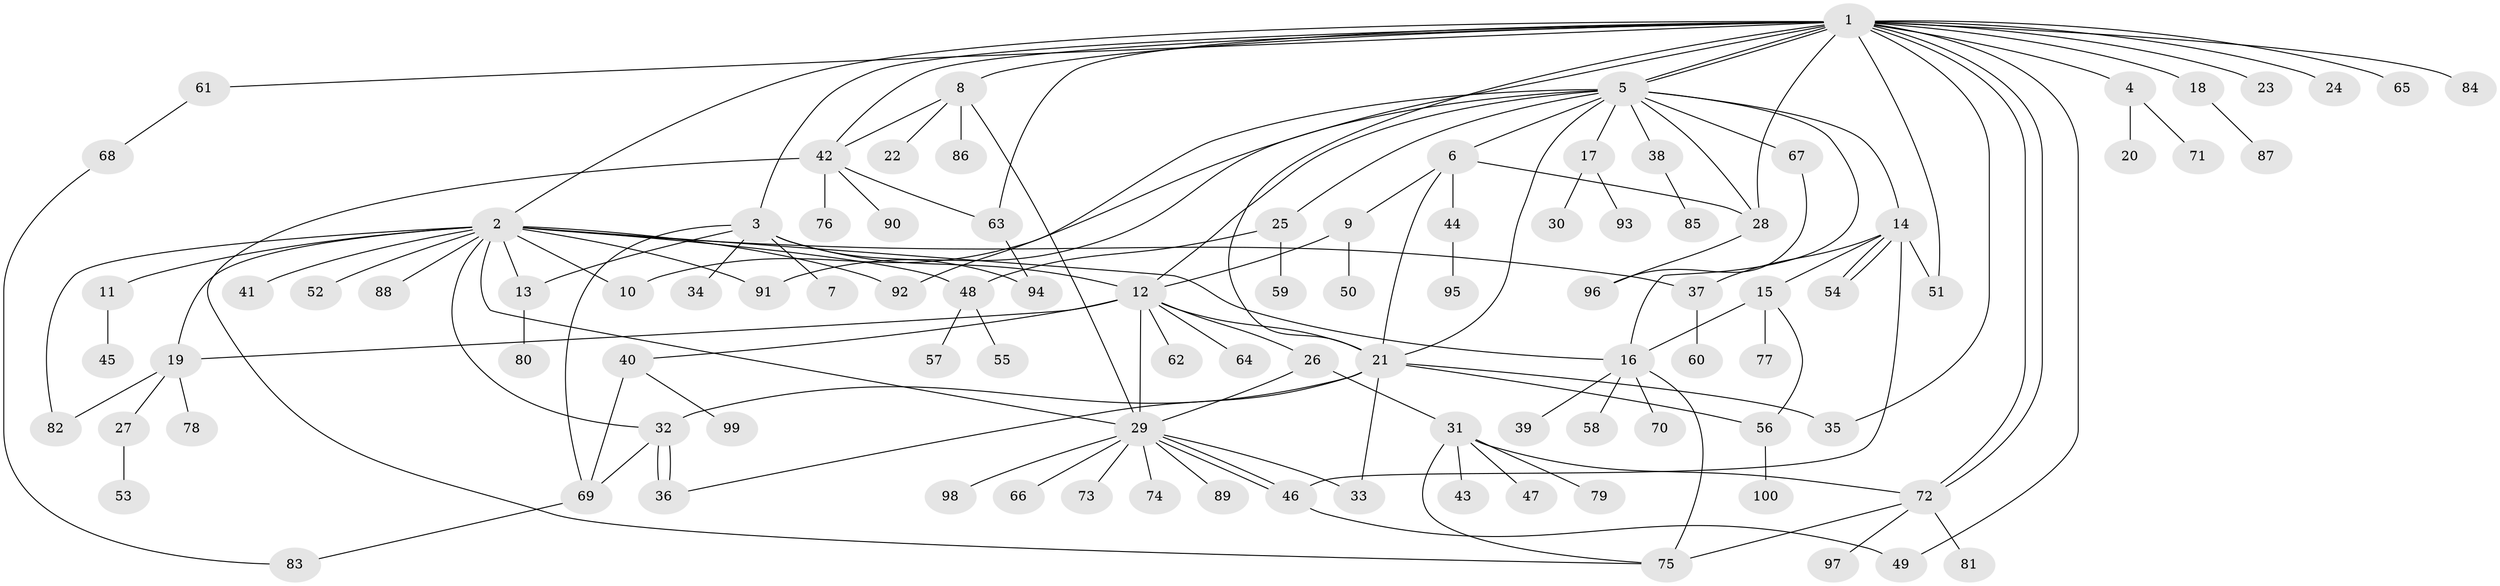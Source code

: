 // Generated by graph-tools (version 1.1) at 2025/11/02/21/25 10:11:09]
// undirected, 100 vertices, 143 edges
graph export_dot {
graph [start="1"]
  node [color=gray90,style=filled];
  1;
  2;
  3;
  4;
  5;
  6;
  7;
  8;
  9;
  10;
  11;
  12;
  13;
  14;
  15;
  16;
  17;
  18;
  19;
  20;
  21;
  22;
  23;
  24;
  25;
  26;
  27;
  28;
  29;
  30;
  31;
  32;
  33;
  34;
  35;
  36;
  37;
  38;
  39;
  40;
  41;
  42;
  43;
  44;
  45;
  46;
  47;
  48;
  49;
  50;
  51;
  52;
  53;
  54;
  55;
  56;
  57;
  58;
  59;
  60;
  61;
  62;
  63;
  64;
  65;
  66;
  67;
  68;
  69;
  70;
  71;
  72;
  73;
  74;
  75;
  76;
  77;
  78;
  79;
  80;
  81;
  82;
  83;
  84;
  85;
  86;
  87;
  88;
  89;
  90;
  91;
  92;
  93;
  94;
  95;
  96;
  97;
  98;
  99;
  100;
  1 -- 2;
  1 -- 3;
  1 -- 4;
  1 -- 5;
  1 -- 5;
  1 -- 8;
  1 -- 18;
  1 -- 21;
  1 -- 23;
  1 -- 24;
  1 -- 28;
  1 -- 35;
  1 -- 42;
  1 -- 49;
  1 -- 51;
  1 -- 61;
  1 -- 63;
  1 -- 65;
  1 -- 72;
  1 -- 72;
  1 -- 84;
  1 -- 92;
  2 -- 10;
  2 -- 11;
  2 -- 13;
  2 -- 16;
  2 -- 19;
  2 -- 29;
  2 -- 32;
  2 -- 37;
  2 -- 41;
  2 -- 48;
  2 -- 52;
  2 -- 82;
  2 -- 88;
  2 -- 91;
  2 -- 92;
  3 -- 7;
  3 -- 12;
  3 -- 13;
  3 -- 34;
  3 -- 69;
  3 -- 94;
  4 -- 20;
  4 -- 71;
  5 -- 6;
  5 -- 10;
  5 -- 12;
  5 -- 14;
  5 -- 16;
  5 -- 17;
  5 -- 21;
  5 -- 25;
  5 -- 28;
  5 -- 38;
  5 -- 67;
  5 -- 91;
  6 -- 9;
  6 -- 21;
  6 -- 28;
  6 -- 44;
  8 -- 22;
  8 -- 29;
  8 -- 42;
  8 -- 86;
  9 -- 12;
  9 -- 50;
  11 -- 45;
  12 -- 19;
  12 -- 21;
  12 -- 26;
  12 -- 29;
  12 -- 40;
  12 -- 62;
  12 -- 64;
  13 -- 80;
  14 -- 15;
  14 -- 37;
  14 -- 46;
  14 -- 51;
  14 -- 54;
  14 -- 54;
  15 -- 16;
  15 -- 56;
  15 -- 77;
  16 -- 39;
  16 -- 58;
  16 -- 70;
  16 -- 75;
  17 -- 30;
  17 -- 93;
  18 -- 87;
  19 -- 27;
  19 -- 78;
  19 -- 82;
  21 -- 32;
  21 -- 33;
  21 -- 35;
  21 -- 36;
  21 -- 56;
  25 -- 48;
  25 -- 59;
  26 -- 29;
  26 -- 31;
  27 -- 53;
  28 -- 96;
  29 -- 33;
  29 -- 46;
  29 -- 46;
  29 -- 66;
  29 -- 73;
  29 -- 74;
  29 -- 89;
  29 -- 98;
  31 -- 43;
  31 -- 47;
  31 -- 72;
  31 -- 75;
  31 -- 79;
  32 -- 36;
  32 -- 36;
  32 -- 69;
  37 -- 60;
  38 -- 85;
  40 -- 69;
  40 -- 99;
  42 -- 63;
  42 -- 75;
  42 -- 76;
  42 -- 90;
  44 -- 95;
  46 -- 49;
  48 -- 55;
  48 -- 57;
  56 -- 100;
  61 -- 68;
  63 -- 94;
  67 -- 96;
  68 -- 83;
  69 -- 83;
  72 -- 75;
  72 -- 81;
  72 -- 97;
}
